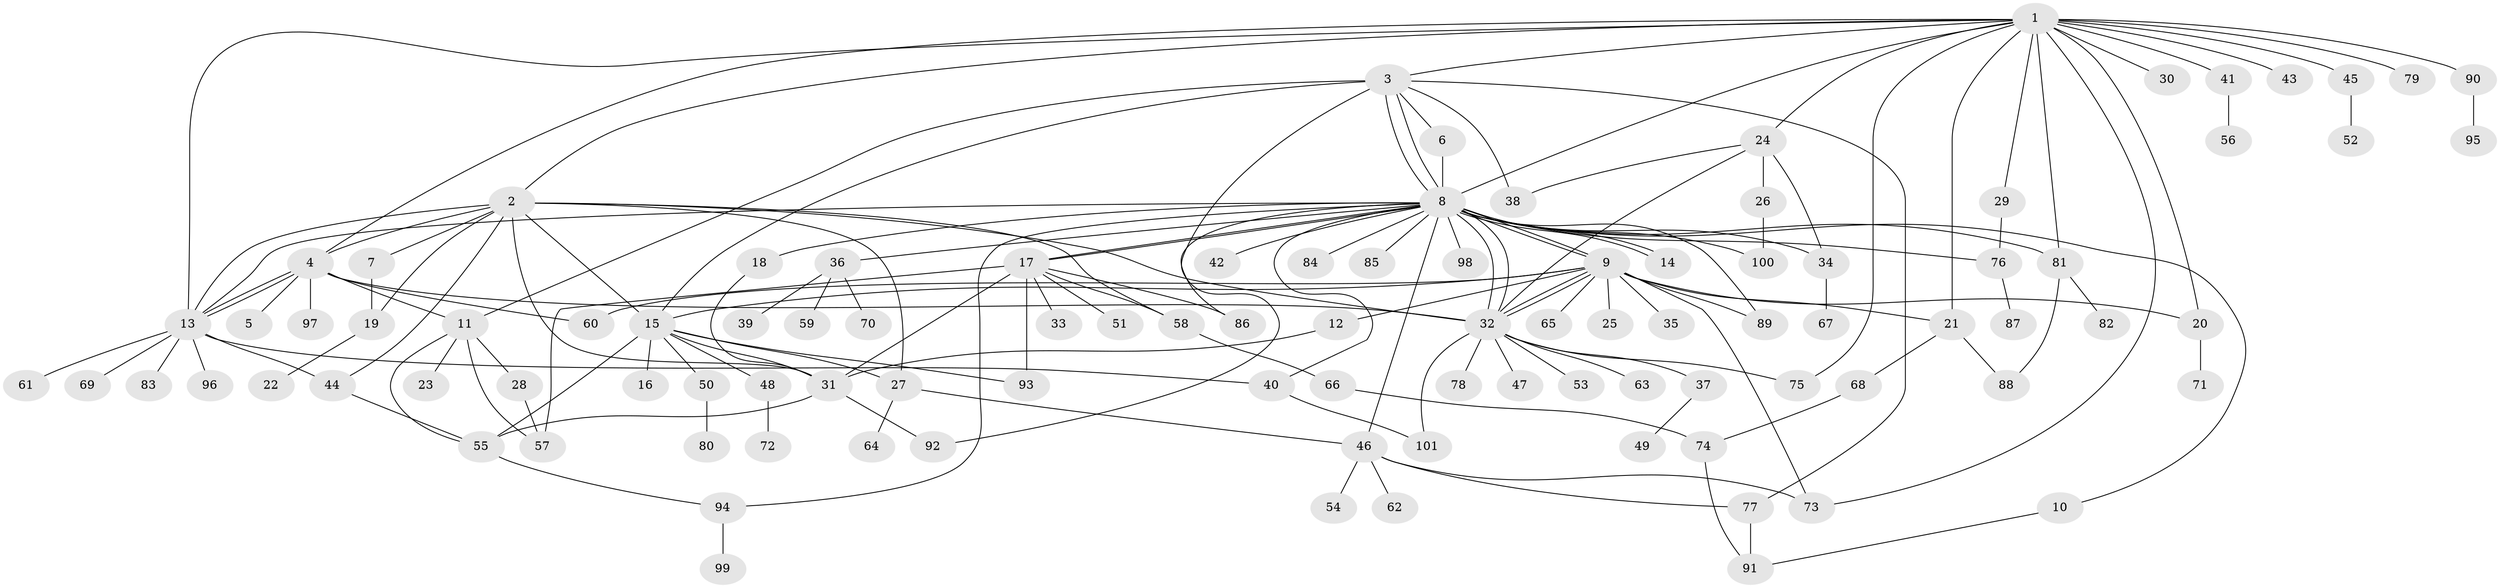 // Generated by graph-tools (version 1.1) at 2025/35/03/09/25 02:35:35]
// undirected, 101 vertices, 157 edges
graph export_dot {
graph [start="1"]
  node [color=gray90,style=filled];
  1;
  2;
  3;
  4;
  5;
  6;
  7;
  8;
  9;
  10;
  11;
  12;
  13;
  14;
  15;
  16;
  17;
  18;
  19;
  20;
  21;
  22;
  23;
  24;
  25;
  26;
  27;
  28;
  29;
  30;
  31;
  32;
  33;
  34;
  35;
  36;
  37;
  38;
  39;
  40;
  41;
  42;
  43;
  44;
  45;
  46;
  47;
  48;
  49;
  50;
  51;
  52;
  53;
  54;
  55;
  56;
  57;
  58;
  59;
  60;
  61;
  62;
  63;
  64;
  65;
  66;
  67;
  68;
  69;
  70;
  71;
  72;
  73;
  74;
  75;
  76;
  77;
  78;
  79;
  80;
  81;
  82;
  83;
  84;
  85;
  86;
  87;
  88;
  89;
  90;
  91;
  92;
  93;
  94;
  95;
  96;
  97;
  98;
  99;
  100;
  101;
  1 -- 2;
  1 -- 3;
  1 -- 4;
  1 -- 8;
  1 -- 13;
  1 -- 20;
  1 -- 21;
  1 -- 24;
  1 -- 29;
  1 -- 30;
  1 -- 41;
  1 -- 43;
  1 -- 45;
  1 -- 73;
  1 -- 75;
  1 -- 79;
  1 -- 81;
  1 -- 90;
  2 -- 4;
  2 -- 7;
  2 -- 13;
  2 -- 15;
  2 -- 19;
  2 -- 27;
  2 -- 31;
  2 -- 32;
  2 -- 44;
  2 -- 58;
  3 -- 6;
  3 -- 8;
  3 -- 8;
  3 -- 11;
  3 -- 15;
  3 -- 38;
  3 -- 77;
  3 -- 92;
  4 -- 5;
  4 -- 11;
  4 -- 13;
  4 -- 13;
  4 -- 32;
  4 -- 60;
  4 -- 97;
  6 -- 8;
  7 -- 19;
  8 -- 9;
  8 -- 9;
  8 -- 10;
  8 -- 13;
  8 -- 14;
  8 -- 14;
  8 -- 17;
  8 -- 17;
  8 -- 18;
  8 -- 32;
  8 -- 32;
  8 -- 34;
  8 -- 36;
  8 -- 40;
  8 -- 42;
  8 -- 46;
  8 -- 76;
  8 -- 81;
  8 -- 84;
  8 -- 85;
  8 -- 86;
  8 -- 89;
  8 -- 94;
  8 -- 98;
  8 -- 100;
  9 -- 12;
  9 -- 15;
  9 -- 20;
  9 -- 21;
  9 -- 25;
  9 -- 32;
  9 -- 32;
  9 -- 35;
  9 -- 60;
  9 -- 65;
  9 -- 73;
  9 -- 89;
  10 -- 91;
  11 -- 23;
  11 -- 28;
  11 -- 55;
  11 -- 57;
  12 -- 31;
  13 -- 40;
  13 -- 44;
  13 -- 61;
  13 -- 69;
  13 -- 83;
  13 -- 96;
  15 -- 16;
  15 -- 27;
  15 -- 31;
  15 -- 48;
  15 -- 50;
  15 -- 55;
  15 -- 93;
  17 -- 31;
  17 -- 33;
  17 -- 51;
  17 -- 57;
  17 -- 58;
  17 -- 86;
  17 -- 93;
  18 -- 31;
  19 -- 22;
  20 -- 71;
  21 -- 68;
  21 -- 88;
  24 -- 26;
  24 -- 32;
  24 -- 34;
  24 -- 38;
  26 -- 100;
  27 -- 46;
  27 -- 64;
  28 -- 57;
  29 -- 76;
  31 -- 55;
  31 -- 92;
  32 -- 37;
  32 -- 47;
  32 -- 53;
  32 -- 63;
  32 -- 75;
  32 -- 78;
  32 -- 101;
  34 -- 67;
  36 -- 39;
  36 -- 59;
  36 -- 70;
  37 -- 49;
  40 -- 101;
  41 -- 56;
  44 -- 55;
  45 -- 52;
  46 -- 54;
  46 -- 62;
  46 -- 73;
  46 -- 77;
  48 -- 72;
  50 -- 80;
  55 -- 94;
  58 -- 66;
  66 -- 74;
  68 -- 74;
  74 -- 91;
  76 -- 87;
  77 -- 91;
  81 -- 82;
  81 -- 88;
  90 -- 95;
  94 -- 99;
}
